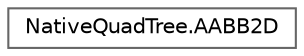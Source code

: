 digraph "Graphical Class Hierarchy"
{
 // LATEX_PDF_SIZE
  bgcolor="transparent";
  edge [fontname=Helvetica,fontsize=10,labelfontname=Helvetica,labelfontsize=10];
  node [fontname=Helvetica,fontsize=10,shape=box,height=0.2,width=0.4];
  rankdir="LR";
  Node0 [id="Node000000",label="NativeQuadTree.AABB2D",height=0.2,width=0.4,color="grey40", fillcolor="white", style="filled",URL="$struct_native_quad_tree_1_1_a_a_b_b2_d.html",tooltip=" "];
}

